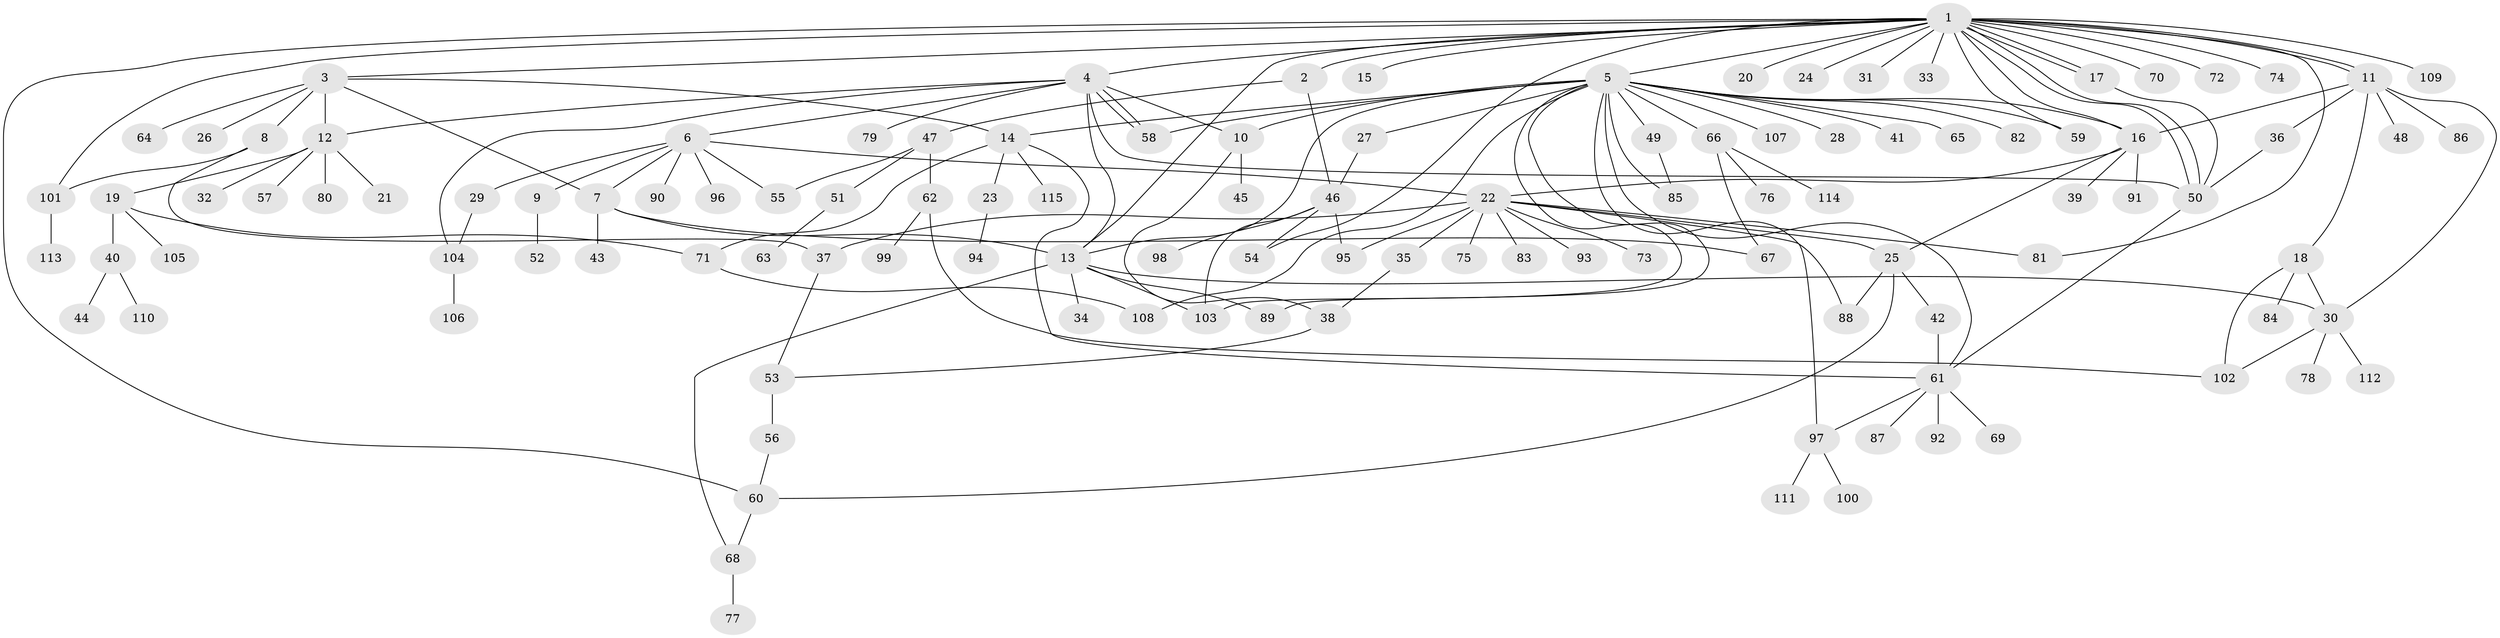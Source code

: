 // Generated by graph-tools (version 1.1) at 2025/11/02/27/25 16:11:14]
// undirected, 115 vertices, 163 edges
graph export_dot {
graph [start="1"]
  node [color=gray90,style=filled];
  1;
  2;
  3;
  4;
  5;
  6;
  7;
  8;
  9;
  10;
  11;
  12;
  13;
  14;
  15;
  16;
  17;
  18;
  19;
  20;
  21;
  22;
  23;
  24;
  25;
  26;
  27;
  28;
  29;
  30;
  31;
  32;
  33;
  34;
  35;
  36;
  37;
  38;
  39;
  40;
  41;
  42;
  43;
  44;
  45;
  46;
  47;
  48;
  49;
  50;
  51;
  52;
  53;
  54;
  55;
  56;
  57;
  58;
  59;
  60;
  61;
  62;
  63;
  64;
  65;
  66;
  67;
  68;
  69;
  70;
  71;
  72;
  73;
  74;
  75;
  76;
  77;
  78;
  79;
  80;
  81;
  82;
  83;
  84;
  85;
  86;
  87;
  88;
  89;
  90;
  91;
  92;
  93;
  94;
  95;
  96;
  97;
  98;
  99;
  100;
  101;
  102;
  103;
  104;
  105;
  106;
  107;
  108;
  109;
  110;
  111;
  112;
  113;
  114;
  115;
  1 -- 2;
  1 -- 3;
  1 -- 4;
  1 -- 5;
  1 -- 11;
  1 -- 11;
  1 -- 13;
  1 -- 15;
  1 -- 16;
  1 -- 17;
  1 -- 17;
  1 -- 20;
  1 -- 24;
  1 -- 31;
  1 -- 33;
  1 -- 50;
  1 -- 50;
  1 -- 54;
  1 -- 59;
  1 -- 60;
  1 -- 70;
  1 -- 72;
  1 -- 74;
  1 -- 81;
  1 -- 101;
  1 -- 109;
  2 -- 46;
  2 -- 47;
  3 -- 7;
  3 -- 8;
  3 -- 12;
  3 -- 14;
  3 -- 26;
  3 -- 64;
  4 -- 6;
  4 -- 10;
  4 -- 12;
  4 -- 13;
  4 -- 50;
  4 -- 58;
  4 -- 58;
  4 -- 79;
  4 -- 104;
  5 -- 10;
  5 -- 13;
  5 -- 14;
  5 -- 16;
  5 -- 27;
  5 -- 28;
  5 -- 41;
  5 -- 49;
  5 -- 58;
  5 -- 59;
  5 -- 61;
  5 -- 65;
  5 -- 66;
  5 -- 82;
  5 -- 85;
  5 -- 89;
  5 -- 97;
  5 -- 103;
  5 -- 107;
  5 -- 108;
  6 -- 7;
  6 -- 9;
  6 -- 22;
  6 -- 29;
  6 -- 55;
  6 -- 90;
  6 -- 96;
  7 -- 13;
  7 -- 43;
  7 -- 67;
  8 -- 37;
  8 -- 101;
  9 -- 52;
  10 -- 38;
  10 -- 45;
  11 -- 16;
  11 -- 18;
  11 -- 30;
  11 -- 36;
  11 -- 48;
  11 -- 86;
  12 -- 19;
  12 -- 21;
  12 -- 32;
  12 -- 57;
  12 -- 80;
  13 -- 30;
  13 -- 34;
  13 -- 68;
  13 -- 89;
  13 -- 103;
  14 -- 23;
  14 -- 61;
  14 -- 71;
  14 -- 115;
  16 -- 22;
  16 -- 25;
  16 -- 39;
  16 -- 91;
  17 -- 50;
  18 -- 30;
  18 -- 84;
  18 -- 102;
  19 -- 40;
  19 -- 71;
  19 -- 105;
  22 -- 25;
  22 -- 35;
  22 -- 37;
  22 -- 73;
  22 -- 75;
  22 -- 81;
  22 -- 83;
  22 -- 88;
  22 -- 93;
  22 -- 95;
  23 -- 94;
  25 -- 42;
  25 -- 60;
  25 -- 88;
  27 -- 46;
  29 -- 104;
  30 -- 78;
  30 -- 102;
  30 -- 112;
  35 -- 38;
  36 -- 50;
  37 -- 53;
  38 -- 53;
  40 -- 44;
  40 -- 110;
  42 -- 61;
  46 -- 54;
  46 -- 95;
  46 -- 98;
  46 -- 103;
  47 -- 51;
  47 -- 55;
  47 -- 62;
  49 -- 85;
  50 -- 61;
  51 -- 63;
  53 -- 56;
  56 -- 60;
  60 -- 68;
  61 -- 69;
  61 -- 87;
  61 -- 92;
  61 -- 97;
  62 -- 99;
  62 -- 102;
  66 -- 67;
  66 -- 76;
  66 -- 114;
  68 -- 77;
  71 -- 108;
  97 -- 100;
  97 -- 111;
  101 -- 113;
  104 -- 106;
}
